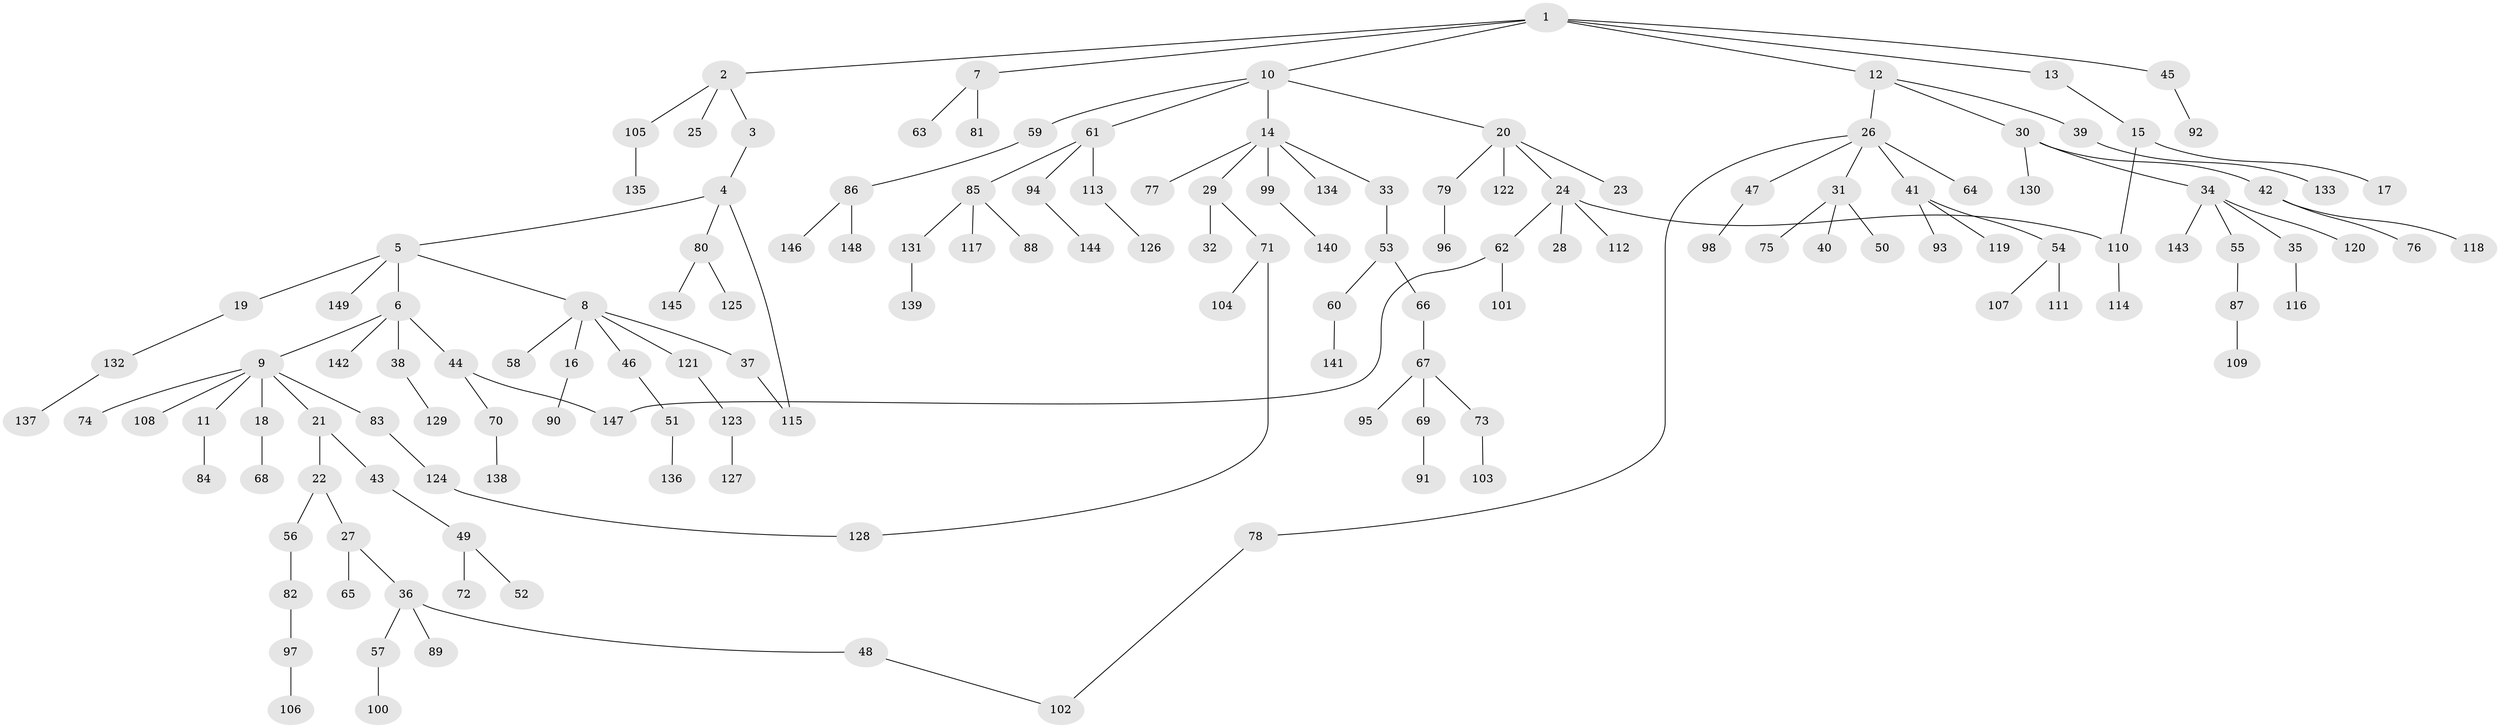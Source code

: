 // coarse degree distribution, {1: 0.7457627118644068, 11: 0.03389830508474576, 15: 0.01694915254237288, 2: 0.15254237288135594, 9: 0.03389830508474576, 5: 0.01694915254237288}
// Generated by graph-tools (version 1.1) at 2025/44/03/04/25 21:44:35]
// undirected, 149 vertices, 153 edges
graph export_dot {
graph [start="1"]
  node [color=gray90,style=filled];
  1;
  2;
  3;
  4;
  5;
  6;
  7;
  8;
  9;
  10;
  11;
  12;
  13;
  14;
  15;
  16;
  17;
  18;
  19;
  20;
  21;
  22;
  23;
  24;
  25;
  26;
  27;
  28;
  29;
  30;
  31;
  32;
  33;
  34;
  35;
  36;
  37;
  38;
  39;
  40;
  41;
  42;
  43;
  44;
  45;
  46;
  47;
  48;
  49;
  50;
  51;
  52;
  53;
  54;
  55;
  56;
  57;
  58;
  59;
  60;
  61;
  62;
  63;
  64;
  65;
  66;
  67;
  68;
  69;
  70;
  71;
  72;
  73;
  74;
  75;
  76;
  77;
  78;
  79;
  80;
  81;
  82;
  83;
  84;
  85;
  86;
  87;
  88;
  89;
  90;
  91;
  92;
  93;
  94;
  95;
  96;
  97;
  98;
  99;
  100;
  101;
  102;
  103;
  104;
  105;
  106;
  107;
  108;
  109;
  110;
  111;
  112;
  113;
  114;
  115;
  116;
  117;
  118;
  119;
  120;
  121;
  122;
  123;
  124;
  125;
  126;
  127;
  128;
  129;
  130;
  131;
  132;
  133;
  134;
  135;
  136;
  137;
  138;
  139;
  140;
  141;
  142;
  143;
  144;
  145;
  146;
  147;
  148;
  149;
  1 -- 2;
  1 -- 7;
  1 -- 10;
  1 -- 12;
  1 -- 13;
  1 -- 45;
  2 -- 3;
  2 -- 25;
  2 -- 105;
  3 -- 4;
  4 -- 5;
  4 -- 80;
  4 -- 115;
  5 -- 6;
  5 -- 8;
  5 -- 19;
  5 -- 149;
  6 -- 9;
  6 -- 38;
  6 -- 44;
  6 -- 142;
  7 -- 63;
  7 -- 81;
  8 -- 16;
  8 -- 37;
  8 -- 46;
  8 -- 58;
  8 -- 121;
  9 -- 11;
  9 -- 18;
  9 -- 21;
  9 -- 74;
  9 -- 83;
  9 -- 108;
  10 -- 14;
  10 -- 20;
  10 -- 59;
  10 -- 61;
  11 -- 84;
  12 -- 26;
  12 -- 30;
  12 -- 39;
  13 -- 15;
  14 -- 29;
  14 -- 33;
  14 -- 77;
  14 -- 99;
  14 -- 134;
  15 -- 17;
  15 -- 110;
  16 -- 90;
  18 -- 68;
  19 -- 132;
  20 -- 23;
  20 -- 24;
  20 -- 79;
  20 -- 122;
  21 -- 22;
  21 -- 43;
  22 -- 27;
  22 -- 56;
  24 -- 28;
  24 -- 62;
  24 -- 112;
  24 -- 110;
  26 -- 31;
  26 -- 41;
  26 -- 47;
  26 -- 64;
  26 -- 78;
  27 -- 36;
  27 -- 65;
  29 -- 32;
  29 -- 71;
  30 -- 34;
  30 -- 42;
  30 -- 130;
  31 -- 40;
  31 -- 50;
  31 -- 75;
  33 -- 53;
  34 -- 35;
  34 -- 55;
  34 -- 120;
  34 -- 143;
  35 -- 116;
  36 -- 48;
  36 -- 57;
  36 -- 89;
  37 -- 115;
  38 -- 129;
  39 -- 133;
  41 -- 54;
  41 -- 93;
  41 -- 119;
  42 -- 76;
  42 -- 118;
  43 -- 49;
  44 -- 70;
  44 -- 147;
  45 -- 92;
  46 -- 51;
  47 -- 98;
  48 -- 102;
  49 -- 52;
  49 -- 72;
  51 -- 136;
  53 -- 60;
  53 -- 66;
  54 -- 107;
  54 -- 111;
  55 -- 87;
  56 -- 82;
  57 -- 100;
  59 -- 86;
  60 -- 141;
  61 -- 85;
  61 -- 94;
  61 -- 113;
  62 -- 101;
  62 -- 147;
  66 -- 67;
  67 -- 69;
  67 -- 73;
  67 -- 95;
  69 -- 91;
  70 -- 138;
  71 -- 104;
  71 -- 128;
  73 -- 103;
  78 -- 102;
  79 -- 96;
  80 -- 125;
  80 -- 145;
  82 -- 97;
  83 -- 124;
  85 -- 88;
  85 -- 117;
  85 -- 131;
  86 -- 146;
  86 -- 148;
  87 -- 109;
  94 -- 144;
  97 -- 106;
  99 -- 140;
  105 -- 135;
  110 -- 114;
  113 -- 126;
  121 -- 123;
  123 -- 127;
  124 -- 128;
  131 -- 139;
  132 -- 137;
}
